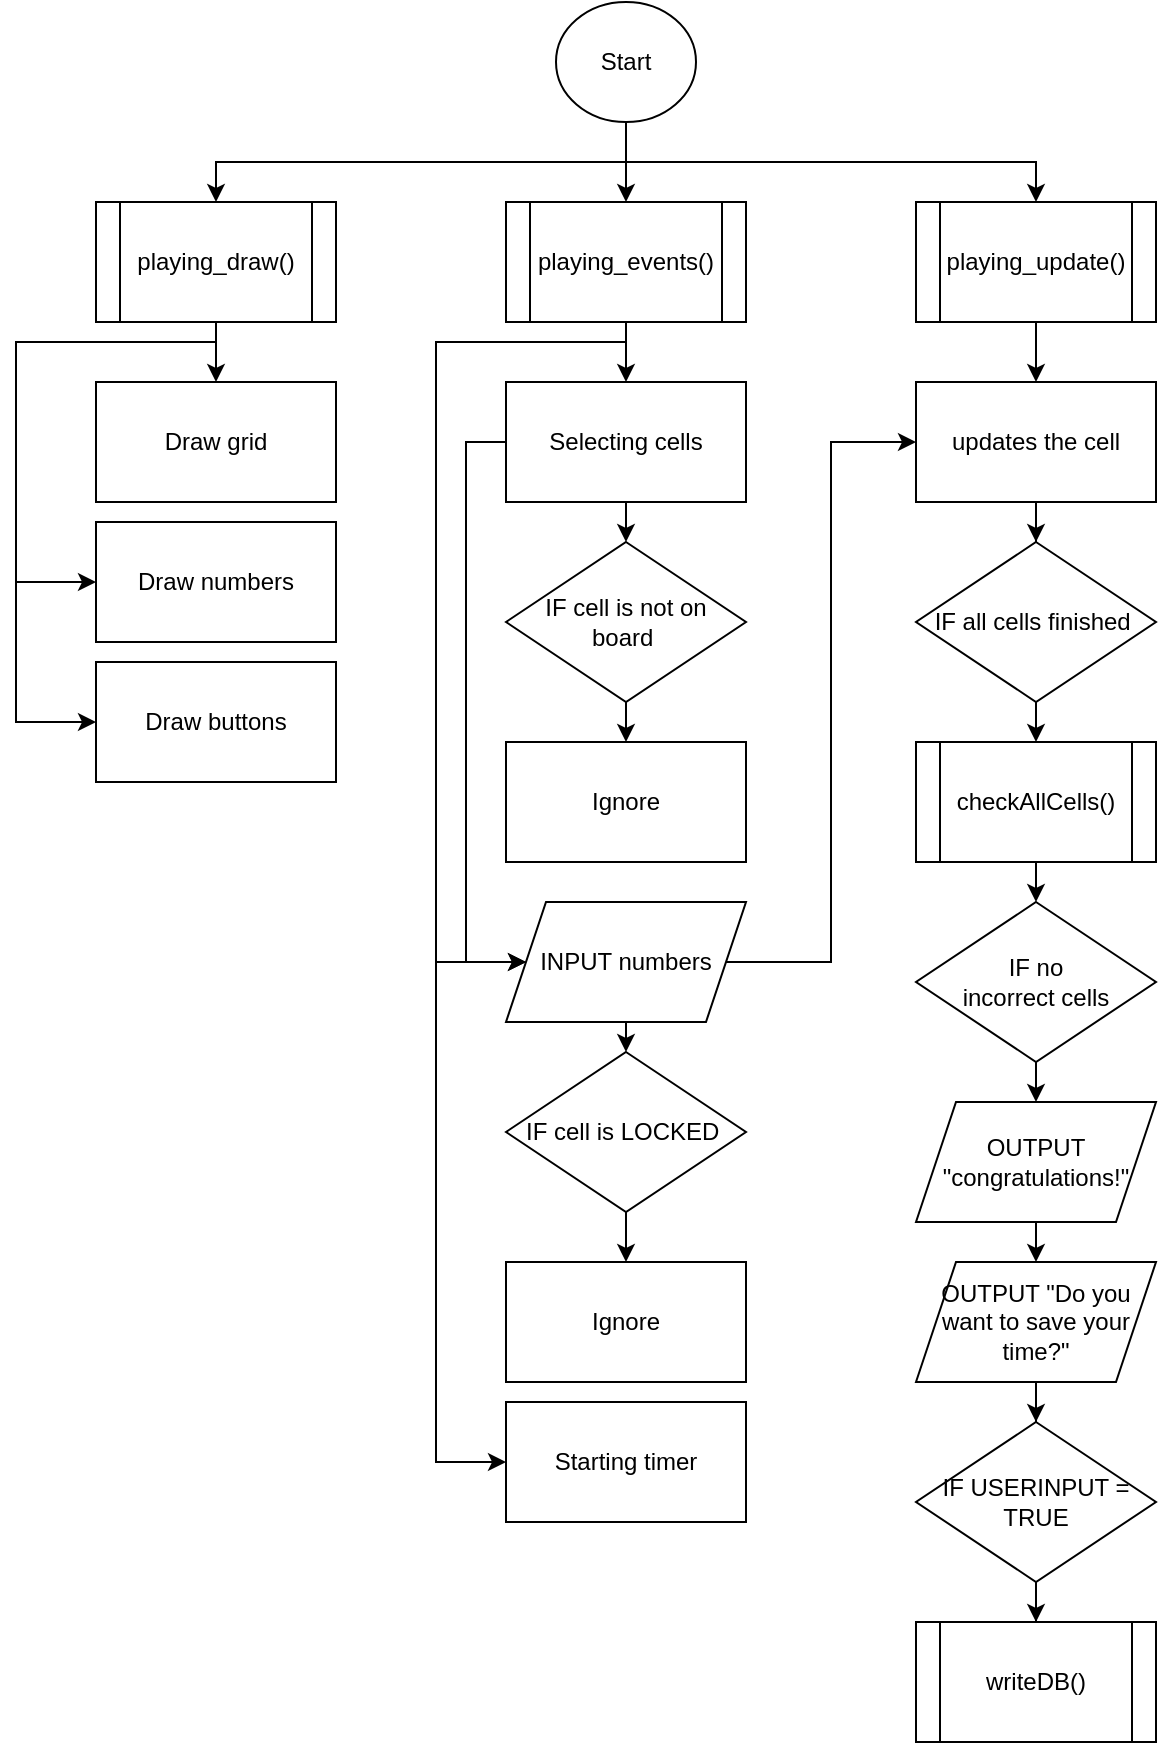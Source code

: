 <mxfile version="13.7.9" type="device"><diagram id="C5RBs43oDa-KdzZeNtuy" name="Page-1"><mxGraphModel dx="1113" dy="600" grid="1" gridSize="10" guides="1" tooltips="1" connect="1" arrows="1" fold="1" page="1" pageScale="1" pageWidth="827" pageHeight="1169" math="0" shadow="0"><root><mxCell id="WIyWlLk6GJQsqaUBKTNV-0"/><mxCell id="WIyWlLk6GJQsqaUBKTNV-1" parent="WIyWlLk6GJQsqaUBKTNV-0"/><mxCell id="QOZzNv1aSNwGd8yuY-03-4" style="edgeStyle=orthogonalEdgeStyle;rounded=0;orthogonalLoop=1;jettySize=auto;html=1;exitX=0.5;exitY=1;exitDx=0;exitDy=0;entryX=0.5;entryY=0;entryDx=0;entryDy=0;" parent="WIyWlLk6GJQsqaUBKTNV-1" source="QOZzNv1aSNwGd8yuY-03-0" target="QOZzNv1aSNwGd8yuY-03-1" edge="1"><mxGeometry relative="1" as="geometry"/></mxCell><mxCell id="QOZzNv1aSNwGd8yuY-03-5" style="edgeStyle=orthogonalEdgeStyle;rounded=0;orthogonalLoop=1;jettySize=auto;html=1;exitX=0.5;exitY=1;exitDx=0;exitDy=0;" parent="WIyWlLk6GJQsqaUBKTNV-1" source="QOZzNv1aSNwGd8yuY-03-0" target="QOZzNv1aSNwGd8yuY-03-2" edge="1"><mxGeometry relative="1" as="geometry"><Array as="points"><mxPoint x="425" y="140"/><mxPoint x="630" y="140"/></Array></mxGeometry></mxCell><mxCell id="QOZzNv1aSNwGd8yuY-03-6" style="edgeStyle=orthogonalEdgeStyle;rounded=0;orthogonalLoop=1;jettySize=auto;html=1;exitX=0.5;exitY=1;exitDx=0;exitDy=0;entryX=0.5;entryY=0;entryDx=0;entryDy=0;" parent="WIyWlLk6GJQsqaUBKTNV-1" source="QOZzNv1aSNwGd8yuY-03-0" target="QOZzNv1aSNwGd8yuY-03-3" edge="1"><mxGeometry relative="1" as="geometry"><Array as="points"><mxPoint x="425" y="160"/></Array></mxGeometry></mxCell><mxCell id="QOZzNv1aSNwGd8yuY-03-0" value="Start" style="ellipse;whiteSpace=wrap;html=1;" parent="WIyWlLk6GJQsqaUBKTNV-1" vertex="1"><mxGeometry x="390" y="60" width="70" height="60" as="geometry"/></mxCell><mxCell id="QOZzNv1aSNwGd8yuY-03-10" style="edgeStyle=orthogonalEdgeStyle;rounded=0;orthogonalLoop=1;jettySize=auto;html=1;exitX=0.5;exitY=1;exitDx=0;exitDy=0;entryX=0.5;entryY=0;entryDx=0;entryDy=0;" parent="WIyWlLk6GJQsqaUBKTNV-1" source="QOZzNv1aSNwGd8yuY-03-1" target="QOZzNv1aSNwGd8yuY-03-7" edge="1"><mxGeometry relative="1" as="geometry"/></mxCell><mxCell id="QOZzNv1aSNwGd8yuY-03-12" style="edgeStyle=orthogonalEdgeStyle;rounded=0;orthogonalLoop=1;jettySize=auto;html=1;exitX=0.5;exitY=1;exitDx=0;exitDy=0;entryX=0;entryY=0.5;entryDx=0;entryDy=0;" parent="WIyWlLk6GJQsqaUBKTNV-1" source="QOZzNv1aSNwGd8yuY-03-1" target="QOZzNv1aSNwGd8yuY-03-8" edge="1"><mxGeometry relative="1" as="geometry"><Array as="points"><mxPoint x="220" y="230"/><mxPoint x="120" y="230"/><mxPoint x="120" y="350"/></Array></mxGeometry></mxCell><mxCell id="QOZzNv1aSNwGd8yuY-03-13" style="edgeStyle=orthogonalEdgeStyle;rounded=0;orthogonalLoop=1;jettySize=auto;html=1;exitX=0.5;exitY=1;exitDx=0;exitDy=0;entryX=0;entryY=0.5;entryDx=0;entryDy=0;" parent="WIyWlLk6GJQsqaUBKTNV-1" source="QOZzNv1aSNwGd8yuY-03-1" target="QOZzNv1aSNwGd8yuY-03-9" edge="1"><mxGeometry relative="1" as="geometry"><Array as="points"><mxPoint x="220" y="230"/><mxPoint x="120" y="230"/><mxPoint x="120" y="420"/></Array></mxGeometry></mxCell><mxCell id="QOZzNv1aSNwGd8yuY-03-1" value="playing_draw()" style="shape=process;whiteSpace=wrap;html=1;backgroundOutline=1;" parent="WIyWlLk6GJQsqaUBKTNV-1" vertex="1"><mxGeometry x="160" y="160" width="120" height="60" as="geometry"/></mxCell><mxCell id="QOZzNv1aSNwGd8yuY-03-23" style="edgeStyle=orthogonalEdgeStyle;rounded=0;orthogonalLoop=1;jettySize=auto;html=1;exitX=0.5;exitY=1;exitDx=0;exitDy=0;entryX=0.5;entryY=0;entryDx=0;entryDy=0;" parent="WIyWlLk6GJQsqaUBKTNV-1" source="QOZzNv1aSNwGd8yuY-03-2" target="QOZzNv1aSNwGd8yuY-03-20" edge="1"><mxGeometry relative="1" as="geometry"/></mxCell><mxCell id="QOZzNv1aSNwGd8yuY-03-2" value="playing_update()" style="shape=process;whiteSpace=wrap;html=1;backgroundOutline=1;" parent="WIyWlLk6GJQsqaUBKTNV-1" vertex="1"><mxGeometry x="570" y="160" width="120" height="60" as="geometry"/></mxCell><mxCell id="QOZzNv1aSNwGd8yuY-03-15" style="edgeStyle=orthogonalEdgeStyle;rounded=0;orthogonalLoop=1;jettySize=auto;html=1;exitX=0.5;exitY=1;exitDx=0;exitDy=0;entryX=0.5;entryY=0;entryDx=0;entryDy=0;" parent="WIyWlLk6GJQsqaUBKTNV-1" source="QOZzNv1aSNwGd8yuY-03-3" target="QOZzNv1aSNwGd8yuY-03-14" edge="1"><mxGeometry relative="1" as="geometry"><Array as="points"><mxPoint x="425" y="240"/><mxPoint x="425" y="240"/></Array></mxGeometry></mxCell><mxCell id="QOZzNv1aSNwGd8yuY-03-19" style="edgeStyle=orthogonalEdgeStyle;rounded=0;orthogonalLoop=1;jettySize=auto;html=1;exitX=0.5;exitY=1;exitDx=0;exitDy=0;entryX=0;entryY=0.5;entryDx=0;entryDy=0;" parent="WIyWlLk6GJQsqaUBKTNV-1" source="QOZzNv1aSNwGd8yuY-03-3" target="QOZzNv1aSNwGd8yuY-03-17" edge="1"><mxGeometry relative="1" as="geometry"><mxPoint x="330" y="390" as="targetPoint"/><Array as="points"><mxPoint x="425" y="230"/><mxPoint x="330" y="230"/><mxPoint x="330" y="790"/></Array></mxGeometry></mxCell><mxCell id="QOZzNv1aSNwGd8yuY-03-47" style="edgeStyle=orthogonalEdgeStyle;rounded=0;orthogonalLoop=1;jettySize=auto;html=1;exitX=0.5;exitY=1;exitDx=0;exitDy=0;entryX=0;entryY=0.5;entryDx=0;entryDy=0;" parent="WIyWlLk6GJQsqaUBKTNV-1" source="QOZzNv1aSNwGd8yuY-03-3" target="QOZzNv1aSNwGd8yuY-03-45" edge="1"><mxGeometry relative="1" as="geometry"><Array as="points"><mxPoint x="425" y="230"/><mxPoint x="330" y="230"/><mxPoint x="330" y="540"/></Array></mxGeometry></mxCell><mxCell id="QOZzNv1aSNwGd8yuY-03-3" value="playing_events()" style="shape=process;whiteSpace=wrap;html=1;backgroundOutline=1;" parent="WIyWlLk6GJQsqaUBKTNV-1" vertex="1"><mxGeometry x="365" y="160" width="120" height="60" as="geometry"/></mxCell><mxCell id="QOZzNv1aSNwGd8yuY-03-7" value="Draw grid" style="rounded=0;whiteSpace=wrap;html=1;" parent="WIyWlLk6GJQsqaUBKTNV-1" vertex="1"><mxGeometry x="160" y="250" width="120" height="60" as="geometry"/></mxCell><mxCell id="QOZzNv1aSNwGd8yuY-03-8" value="Draw numbers" style="rounded=0;whiteSpace=wrap;html=1;" parent="WIyWlLk6GJQsqaUBKTNV-1" vertex="1"><mxGeometry x="160" y="320" width="120" height="60" as="geometry"/></mxCell><mxCell id="QOZzNv1aSNwGd8yuY-03-9" value="Draw buttons" style="rounded=0;whiteSpace=wrap;html=1;" parent="WIyWlLk6GJQsqaUBKTNV-1" vertex="1"><mxGeometry x="160" y="390" width="120" height="60" as="geometry"/></mxCell><mxCell id="QOZzNv1aSNwGd8yuY-03-33" style="edgeStyle=orthogonalEdgeStyle;rounded=0;orthogonalLoop=1;jettySize=auto;html=1;exitX=0.5;exitY=1;exitDx=0;exitDy=0;entryX=0.5;entryY=0;entryDx=0;entryDy=0;" parent="WIyWlLk6GJQsqaUBKTNV-1" source="QOZzNv1aSNwGd8yuY-03-14" target="QOZzNv1aSNwGd8yuY-03-31" edge="1"><mxGeometry relative="1" as="geometry"/></mxCell><mxCell id="QOZzNv1aSNwGd8yuY-03-48" style="edgeStyle=orthogonalEdgeStyle;rounded=0;orthogonalLoop=1;jettySize=auto;html=1;exitX=0;exitY=0.5;exitDx=0;exitDy=0;entryX=0;entryY=0.5;entryDx=0;entryDy=0;" parent="WIyWlLk6GJQsqaUBKTNV-1" source="QOZzNv1aSNwGd8yuY-03-14" target="QOZzNv1aSNwGd8yuY-03-45" edge="1"><mxGeometry relative="1" as="geometry"><Array as="points"><mxPoint x="345" y="280"/><mxPoint x="345" y="540"/></Array></mxGeometry></mxCell><mxCell id="QOZzNv1aSNwGd8yuY-03-14" value="Selecting cells" style="rounded=0;whiteSpace=wrap;html=1;" parent="WIyWlLk6GJQsqaUBKTNV-1" vertex="1"><mxGeometry x="365" y="250" width="120" height="60" as="geometry"/></mxCell><mxCell id="QOZzNv1aSNwGd8yuY-03-29" style="edgeStyle=orthogonalEdgeStyle;rounded=0;orthogonalLoop=1;jettySize=auto;html=1;exitX=0.5;exitY=1;exitDx=0;exitDy=0;entryX=0.5;entryY=0;entryDx=0;entryDy=0;" parent="WIyWlLk6GJQsqaUBKTNV-1" target="QOZzNv1aSNwGd8yuY-03-25" edge="1"><mxGeometry relative="1" as="geometry"><mxPoint x="425.0" y="560" as="sourcePoint"/></mxGeometry></mxCell><mxCell id="QOZzNv1aSNwGd8yuY-03-17" value="Starting timer" style="rounded=0;whiteSpace=wrap;html=1;" parent="WIyWlLk6GJQsqaUBKTNV-1" vertex="1"><mxGeometry x="365" y="760" width="120" height="60" as="geometry"/></mxCell><mxCell id="QOZzNv1aSNwGd8yuY-03-38" style="edgeStyle=orthogonalEdgeStyle;rounded=0;orthogonalLoop=1;jettySize=auto;html=1;exitX=0.5;exitY=1;exitDx=0;exitDy=0;" parent="WIyWlLk6GJQsqaUBKTNV-1" source="QOZzNv1aSNwGd8yuY-03-20" target="QOZzNv1aSNwGd8yuY-03-37" edge="1"><mxGeometry relative="1" as="geometry"/></mxCell><mxCell id="QOZzNv1aSNwGd8yuY-03-20" value="updates the cell" style="rounded=0;whiteSpace=wrap;html=1;" parent="WIyWlLk6GJQsqaUBKTNV-1" vertex="1"><mxGeometry x="570" y="250" width="120" height="60" as="geometry"/></mxCell><mxCell id="QOZzNv1aSNwGd8yuY-03-28" value="" style="edgeStyle=orthogonalEdgeStyle;rounded=0;orthogonalLoop=1;jettySize=auto;html=1;" parent="WIyWlLk6GJQsqaUBKTNV-1" source="QOZzNv1aSNwGd8yuY-03-25" target="QOZzNv1aSNwGd8yuY-03-27" edge="1"><mxGeometry relative="1" as="geometry"/></mxCell><mxCell id="QOZzNv1aSNwGd8yuY-03-25" value="IF cell is LOCKED&amp;nbsp;" style="rhombus;whiteSpace=wrap;html=1;" parent="WIyWlLk6GJQsqaUBKTNV-1" vertex="1"><mxGeometry x="365" y="585" width="120" height="80" as="geometry"/></mxCell><mxCell id="QOZzNv1aSNwGd8yuY-03-27" value="Ignore" style="whiteSpace=wrap;html=1;" parent="WIyWlLk6GJQsqaUBKTNV-1" vertex="1"><mxGeometry x="365" y="690" width="120" height="60" as="geometry"/></mxCell><mxCell id="QOZzNv1aSNwGd8yuY-03-34" style="edgeStyle=orthogonalEdgeStyle;rounded=0;orthogonalLoop=1;jettySize=auto;html=1;exitX=0.5;exitY=1;exitDx=0;exitDy=0;entryX=0.5;entryY=0;entryDx=0;entryDy=0;" parent="WIyWlLk6GJQsqaUBKTNV-1" source="QOZzNv1aSNwGd8yuY-03-31" target="QOZzNv1aSNwGd8yuY-03-32" edge="1"><mxGeometry relative="1" as="geometry"/></mxCell><mxCell id="QOZzNv1aSNwGd8yuY-03-31" value="IF cell is not on board&amp;nbsp;" style="rhombus;whiteSpace=wrap;html=1;" parent="WIyWlLk6GJQsqaUBKTNV-1" vertex="1"><mxGeometry x="365" y="330" width="120" height="80" as="geometry"/></mxCell><mxCell id="QOZzNv1aSNwGd8yuY-03-32" value="Ignore" style="whiteSpace=wrap;html=1;" parent="WIyWlLk6GJQsqaUBKTNV-1" vertex="1"><mxGeometry x="365" y="430" width="120" height="60" as="geometry"/></mxCell><mxCell id="QOZzNv1aSNwGd8yuY-03-41" style="edgeStyle=orthogonalEdgeStyle;rounded=0;orthogonalLoop=1;jettySize=auto;html=1;exitX=0.5;exitY=1;exitDx=0;exitDy=0;entryX=0.5;entryY=0;entryDx=0;entryDy=0;" parent="WIyWlLk6GJQsqaUBKTNV-1" source="QOZzNv1aSNwGd8yuY-03-37" target="QOZzNv1aSNwGd8yuY-03-40" edge="1"><mxGeometry relative="1" as="geometry"/></mxCell><mxCell id="QOZzNv1aSNwGd8yuY-03-37" value="IF all cells finished&amp;nbsp;" style="rhombus;whiteSpace=wrap;html=1;" parent="WIyWlLk6GJQsqaUBKTNV-1" vertex="1"><mxGeometry x="570" y="330" width="120" height="80" as="geometry"/></mxCell><mxCell id="QOZzNv1aSNwGd8yuY-03-43" style="edgeStyle=orthogonalEdgeStyle;rounded=0;orthogonalLoop=1;jettySize=auto;html=1;exitX=0.5;exitY=1;exitDx=0;exitDy=0;entryX=0.5;entryY=0;entryDx=0;entryDy=0;" parent="WIyWlLk6GJQsqaUBKTNV-1" source="QOZzNv1aSNwGd8yuY-03-40" target="QOZzNv1aSNwGd8yuY-03-42" edge="1"><mxGeometry relative="1" as="geometry"/></mxCell><mxCell id="QOZzNv1aSNwGd8yuY-03-40" value="checkAllCells()" style="shape=process;whiteSpace=wrap;html=1;backgroundOutline=1;" parent="WIyWlLk6GJQsqaUBKTNV-1" vertex="1"><mxGeometry x="570" y="430" width="120" height="60" as="geometry"/></mxCell><mxCell id="QOZzNv1aSNwGd8yuY-03-50" style="edgeStyle=orthogonalEdgeStyle;rounded=0;orthogonalLoop=1;jettySize=auto;html=1;exitX=0.5;exitY=1;exitDx=0;exitDy=0;entryX=0.5;entryY=0;entryDx=0;entryDy=0;" parent="WIyWlLk6GJQsqaUBKTNV-1" source="QOZzNv1aSNwGd8yuY-03-42" target="QOZzNv1aSNwGd8yuY-03-49" edge="1"><mxGeometry relative="1" as="geometry"/></mxCell><mxCell id="QOZzNv1aSNwGd8yuY-03-42" value="IF no &lt;br&gt;incorrect cells" style="rhombus;whiteSpace=wrap;html=1;" parent="WIyWlLk6GJQsqaUBKTNV-1" vertex="1"><mxGeometry x="570" y="510" width="120" height="80" as="geometry"/></mxCell><mxCell id="QOZzNv1aSNwGd8yuY-03-46" style="edgeStyle=orthogonalEdgeStyle;rounded=0;orthogonalLoop=1;jettySize=auto;html=1;exitX=1;exitY=0.5;exitDx=0;exitDy=0;entryX=0;entryY=0.5;entryDx=0;entryDy=0;" parent="WIyWlLk6GJQsqaUBKTNV-1" source="QOZzNv1aSNwGd8yuY-03-45" target="QOZzNv1aSNwGd8yuY-03-20" edge="1"><mxGeometry relative="1" as="geometry"/></mxCell><mxCell id="QOZzNv1aSNwGd8yuY-03-45" value="INPUT numbers" style="shape=parallelogram;perimeter=parallelogramPerimeter;whiteSpace=wrap;html=1;fixedSize=1;" parent="WIyWlLk6GJQsqaUBKTNV-1" vertex="1"><mxGeometry x="365" y="510" width="120" height="60" as="geometry"/></mxCell><mxCell id="L1DjolwMf6wped7HfnjU-1" style="edgeStyle=orthogonalEdgeStyle;rounded=0;orthogonalLoop=1;jettySize=auto;html=1;exitX=0.5;exitY=1;exitDx=0;exitDy=0;entryX=0.5;entryY=0;entryDx=0;entryDy=0;" edge="1" parent="WIyWlLk6GJQsqaUBKTNV-1" source="QOZzNv1aSNwGd8yuY-03-49" target="L1DjolwMf6wped7HfnjU-0"><mxGeometry relative="1" as="geometry"/></mxCell><mxCell id="QOZzNv1aSNwGd8yuY-03-49" value="OUTPUT &quot;congratulations!&quot;" style="shape=parallelogram;perimeter=parallelogramPerimeter;whiteSpace=wrap;html=1;fixedSize=1;" parent="WIyWlLk6GJQsqaUBKTNV-1" vertex="1"><mxGeometry x="570" y="610" width="120" height="60" as="geometry"/></mxCell><mxCell id="L1DjolwMf6wped7HfnjU-4" style="edgeStyle=orthogonalEdgeStyle;rounded=0;orthogonalLoop=1;jettySize=auto;html=1;exitX=0.5;exitY=1;exitDx=0;exitDy=0;" edge="1" parent="WIyWlLk6GJQsqaUBKTNV-1" source="L1DjolwMf6wped7HfnjU-0" target="L1DjolwMf6wped7HfnjU-2"><mxGeometry relative="1" as="geometry"/></mxCell><mxCell id="L1DjolwMf6wped7HfnjU-0" value="OUTPUT &quot;Do you want to save your time?&quot;" style="shape=parallelogram;perimeter=parallelogramPerimeter;whiteSpace=wrap;html=1;fixedSize=1;" vertex="1" parent="WIyWlLk6GJQsqaUBKTNV-1"><mxGeometry x="570" y="690" width="120" height="60" as="geometry"/></mxCell><mxCell id="L1DjolwMf6wped7HfnjU-5" style="edgeStyle=orthogonalEdgeStyle;rounded=0;orthogonalLoop=1;jettySize=auto;html=1;exitX=0.5;exitY=1;exitDx=0;exitDy=0;" edge="1" parent="WIyWlLk6GJQsqaUBKTNV-1" source="L1DjolwMf6wped7HfnjU-2" target="L1DjolwMf6wped7HfnjU-3"><mxGeometry relative="1" as="geometry"/></mxCell><mxCell id="L1DjolwMf6wped7HfnjU-2" value="IF USERINPUT = TRUE" style="rhombus;whiteSpace=wrap;html=1;" vertex="1" parent="WIyWlLk6GJQsqaUBKTNV-1"><mxGeometry x="570" y="770" width="120" height="80" as="geometry"/></mxCell><mxCell id="L1DjolwMf6wped7HfnjU-3" value="writeDB()" style="shape=process;whiteSpace=wrap;html=1;backgroundOutline=1;" vertex="1" parent="WIyWlLk6GJQsqaUBKTNV-1"><mxGeometry x="570" y="870" width="120" height="60" as="geometry"/></mxCell></root></mxGraphModel></diagram></mxfile>